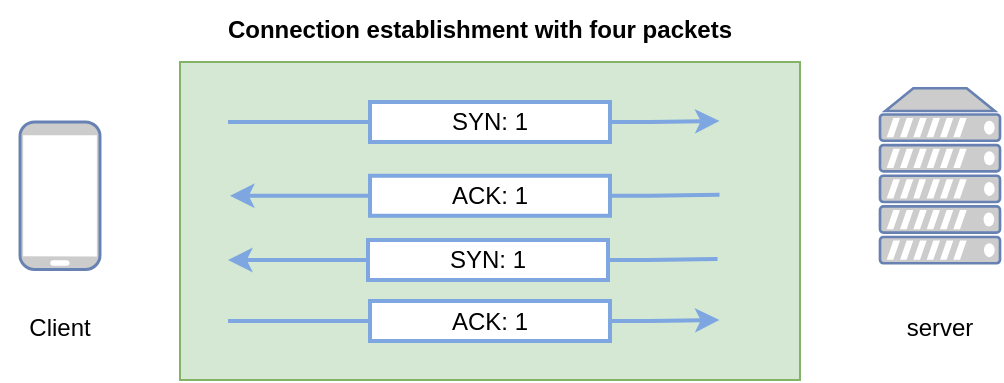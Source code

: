 <mxfile version="15.5.2" type="github">
  <diagram id="-ACH_cBtJqTkqqAuy_c_" name="Page-1">
    <mxGraphModel dx="1209" dy="652" grid="1" gridSize="10" guides="1" tooltips="1" connect="1" arrows="1" fold="1" page="1" pageScale="1" pageWidth="827" pageHeight="1169" math="0" shadow="0">
      <root>
        <mxCell id="0" />
        <mxCell id="1" parent="0" />
        <mxCell id="CVCE-VI5YOW8EWNLWMZx-1" value="" style="fontColor=#0066CC;verticalAlign=top;verticalLabelPosition=bottom;labelPosition=center;align=center;html=1;outlineConnect=0;fillColor=#CCCCCC;strokeColor=#6881B3;gradientColor=none;gradientDirection=north;strokeWidth=2;shape=mxgraph.networks.server;" vertex="1" parent="1">
          <mxGeometry x="590" y="114.13" width="60" height="87.5" as="geometry" />
        </mxCell>
        <mxCell id="CVCE-VI5YOW8EWNLWMZx-2" value="" style="fontColor=#0066CC;verticalAlign=top;verticalLabelPosition=bottom;labelPosition=center;align=center;html=1;outlineConnect=0;fillColor=#CCCCCC;strokeColor=#6881B3;gradientColor=none;gradientDirection=north;strokeWidth=2;shape=mxgraph.networks.mobile;" vertex="1" parent="1">
          <mxGeometry x="160" y="131" width="40" height="73.75" as="geometry" />
        </mxCell>
        <mxCell id="CVCE-VI5YOW8EWNLWMZx-3" value="Client" style="text;html=1;strokeColor=none;fillColor=none;align=center;verticalAlign=middle;whiteSpace=wrap;rounded=0;" vertex="1" parent="1">
          <mxGeometry x="150" y="218.5" width="60" height="30" as="geometry" />
        </mxCell>
        <mxCell id="CVCE-VI5YOW8EWNLWMZx-4" value="server" style="text;html=1;strokeColor=none;fillColor=none;align=center;verticalAlign=middle;whiteSpace=wrap;rounded=0;" vertex="1" parent="1">
          <mxGeometry x="590" y="218.5" width="60" height="30" as="geometry" />
        </mxCell>
        <mxCell id="CVCE-VI5YOW8EWNLWMZx-5" value="" style="rounded=0;whiteSpace=wrap;html=1;strokeColor=#82b366;strokeWidth=1;fillColor=#d5e8d4;" vertex="1" parent="1">
          <mxGeometry x="240" y="101" width="310" height="159" as="geometry" />
        </mxCell>
        <mxCell id="CVCE-VI5YOW8EWNLWMZx-6" value="Connection establishment with four packets" style="text;html=1;strokeColor=none;fillColor=none;align=center;verticalAlign=middle;whiteSpace=wrap;rounded=0;fontStyle=1" vertex="1" parent="1">
          <mxGeometry x="240" y="70" width="300" height="30" as="geometry" />
        </mxCell>
        <mxCell id="CVCE-VI5YOW8EWNLWMZx-7" value="SYN: 1" style="rounded=0;whiteSpace=wrap;html=1;strokeColor=#7EA6E0;strokeWidth=2;" vertex="1" parent="1">
          <mxGeometry x="335" y="121" width="120" height="20" as="geometry" />
        </mxCell>
        <mxCell id="CVCE-VI5YOW8EWNLWMZx-8" value="" style="endArrow=classic;html=1;rounded=0;edgeStyle=orthogonalEdgeStyle;strokeColor=#7EA6E0;strokeWidth=2;" edge="1" parent="1">
          <mxGeometry x="150" y="70" as="geometry">
            <mxPoint x="454.75" y="131" as="sourcePoint" />
            <mxPoint x="509.75" y="130.5" as="targetPoint" />
            <Array as="points">
              <mxPoint x="474.75" y="131" />
              <mxPoint x="474.75" y="131" />
            </Array>
          </mxGeometry>
        </mxCell>
        <mxCell id="CVCE-VI5YOW8EWNLWMZx-9" value="" style="line;strokeWidth=2;html=1;labelBorderColor=#3399FF;strokeColor=#7EA6E0;" vertex="1" parent="1">
          <mxGeometry x="264" y="126" width="70" height="10" as="geometry" />
        </mxCell>
        <mxCell id="CVCE-VI5YOW8EWNLWMZx-10" value="ACK: 1" style="rounded=0;whiteSpace=wrap;html=1;strokeColor=#7EA6E0;strokeWidth=2;" vertex="1" parent="1">
          <mxGeometry x="335" y="157.88" width="120" height="20" as="geometry" />
        </mxCell>
        <mxCell id="CVCE-VI5YOW8EWNLWMZx-11" value="" style="endArrow=none;html=1;rounded=0;edgeStyle=orthogonalEdgeStyle;strokeColor=#7EA6E0;strokeWidth=2;endFill=0;" edge="1" parent="1">
          <mxGeometry x="150" y="70" as="geometry">
            <mxPoint x="454.75" y="167.88" as="sourcePoint" />
            <mxPoint x="509.75" y="167.38" as="targetPoint" />
            <Array as="points">
              <mxPoint x="474.75" y="167.88" />
              <mxPoint x="474.75" y="167.88" />
            </Array>
          </mxGeometry>
        </mxCell>
        <mxCell id="CVCE-VI5YOW8EWNLWMZx-12" value="" style="endArrow=none;html=1;rounded=0;edgeStyle=orthogonalEdgeStyle;strokeColor=#7EA6E0;strokeWidth=2;startArrow=classic;startFill=1;endFill=0;entryX=0;entryY=0.25;entryDx=0;entryDy=0;" edge="1" parent="1" target="CVCE-VI5YOW8EWNLWMZx-10">
          <mxGeometry x="150" y="70" as="geometry">
            <mxPoint x="265" y="167.88" as="sourcePoint" />
            <mxPoint x="320" y="167.38" as="targetPoint" />
            <Array as="points">
              <mxPoint x="335" y="168" />
            </Array>
          </mxGeometry>
        </mxCell>
        <mxCell id="CVCE-VI5YOW8EWNLWMZx-13" value="ACK: 1" style="rounded=0;whiteSpace=wrap;html=1;strokeColor=#7EA6E0;strokeWidth=2;" vertex="1" parent="1">
          <mxGeometry x="335" y="220.5" width="120" height="20" as="geometry" />
        </mxCell>
        <mxCell id="CVCE-VI5YOW8EWNLWMZx-14" value="" style="endArrow=classic;html=1;rounded=0;edgeStyle=orthogonalEdgeStyle;strokeColor=#7EA6E0;strokeWidth=2;" edge="1" parent="1">
          <mxGeometry x="150" y="99.5" as="geometry">
            <mxPoint x="454.75" y="230.5" as="sourcePoint" />
            <mxPoint x="509.75" y="230" as="targetPoint" />
            <Array as="points">
              <mxPoint x="474.75" y="230.5" />
              <mxPoint x="474.75" y="230.5" />
            </Array>
          </mxGeometry>
        </mxCell>
        <mxCell id="CVCE-VI5YOW8EWNLWMZx-15" value="" style="line;strokeWidth=2;html=1;labelBorderColor=#3399FF;strokeColor=#7EA6E0;" vertex="1" parent="1">
          <mxGeometry x="264" y="225.5" width="70" height="10" as="geometry" />
        </mxCell>
        <mxCell id="CVCE-VI5YOW8EWNLWMZx-16" value="SYN: 1" style="rounded=0;whiteSpace=wrap;html=1;strokeColor=#7EA6E0;strokeWidth=2;" vertex="1" parent="1">
          <mxGeometry x="334" y="190" width="120" height="20" as="geometry" />
        </mxCell>
        <mxCell id="CVCE-VI5YOW8EWNLWMZx-17" value="" style="endArrow=none;html=1;rounded=0;edgeStyle=orthogonalEdgeStyle;strokeColor=#7EA6E0;strokeWidth=2;endFill=0;" edge="1" parent="1">
          <mxGeometry x="149" y="102.12" as="geometry">
            <mxPoint x="453.75" y="200" as="sourcePoint" />
            <mxPoint x="508.75" y="199.5" as="targetPoint" />
            <Array as="points">
              <mxPoint x="473.75" y="200" />
              <mxPoint x="473.75" y="200" />
            </Array>
          </mxGeometry>
        </mxCell>
        <mxCell id="CVCE-VI5YOW8EWNLWMZx-18" value="" style="endArrow=none;html=1;rounded=0;edgeStyle=orthogonalEdgeStyle;strokeColor=#7EA6E0;strokeWidth=2;startArrow=classic;startFill=1;endFill=0;entryX=0;entryY=0.25;entryDx=0;entryDy=0;" edge="1" parent="1" target="CVCE-VI5YOW8EWNLWMZx-16">
          <mxGeometry x="149" y="102.12" as="geometry">
            <mxPoint x="264" y="200" as="sourcePoint" />
            <mxPoint x="319" y="199.5" as="targetPoint" />
            <Array as="points">
              <mxPoint x="334" y="200.12" />
            </Array>
          </mxGeometry>
        </mxCell>
      </root>
    </mxGraphModel>
  </diagram>
</mxfile>
